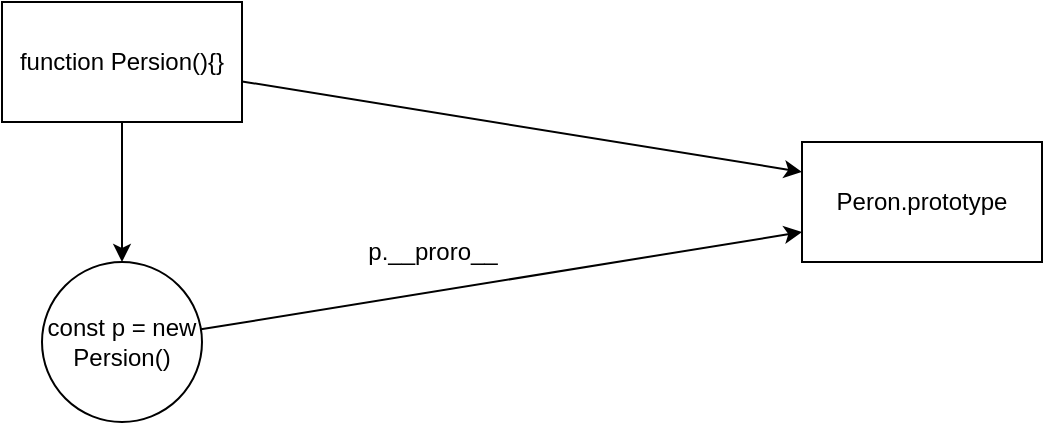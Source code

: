 <mxfile>
    <diagram id="b-QCdIOvfcrRmPntEvZk" name="第 1 页">
        <mxGraphModel dx="1094" dy="685" grid="1" gridSize="10" guides="1" tooltips="1" connect="1" arrows="1" fold="1" page="1" pageScale="1" pageWidth="827" pageHeight="1169" math="0" shadow="0">
            <root>
                <mxCell id="0"/>
                <mxCell id="1" parent="0"/>
                <mxCell id="4" style="edgeStyle=none;html=1;entryX=0.5;entryY=0;entryDx=0;entryDy=0;" parent="1" source="2" target="3" edge="1">
                    <mxGeometry relative="1" as="geometry"/>
                </mxCell>
                <mxCell id="10" style="edgeStyle=none;html=1;entryX=0;entryY=0.25;entryDx=0;entryDy=0;" edge="1" parent="1" source="2" target="9">
                    <mxGeometry relative="1" as="geometry"/>
                </mxCell>
                <mxCell id="2" value="function Persion(){}" style="rounded=0;whiteSpace=wrap;html=1;" parent="1" vertex="1">
                    <mxGeometry x="170" y="200" width="120" height="60" as="geometry"/>
                </mxCell>
                <mxCell id="11" style="edgeStyle=none;html=1;entryX=0;entryY=0.75;entryDx=0;entryDy=0;" edge="1" parent="1" source="3" target="9">
                    <mxGeometry relative="1" as="geometry"/>
                </mxCell>
                <mxCell id="3" value="const p = new Persion()" style="ellipse;whiteSpace=wrap;html=1;aspect=fixed;" parent="1" vertex="1">
                    <mxGeometry x="190" y="330" width="80" height="80" as="geometry"/>
                </mxCell>
                <mxCell id="7" value="p.__proro__" style="text;html=1;align=center;verticalAlign=middle;resizable=0;points=[];autosize=1;strokeColor=none;fillColor=none;" parent="1" vertex="1">
                    <mxGeometry x="340" y="310" width="90" height="30" as="geometry"/>
                </mxCell>
                <mxCell id="9" value="Peron.prototype" style="whiteSpace=wrap;html=1;" vertex="1" parent="1">
                    <mxGeometry x="570" y="270" width="120" height="60" as="geometry"/>
                </mxCell>
            </root>
        </mxGraphModel>
    </diagram>
</mxfile>
